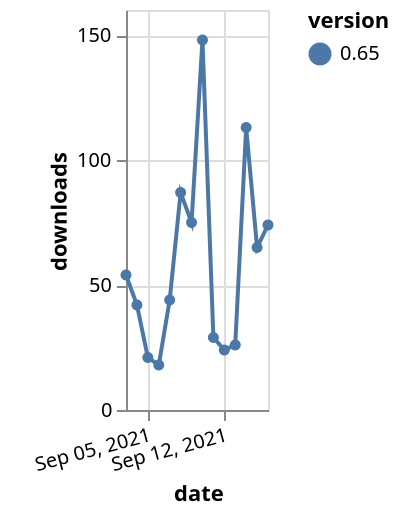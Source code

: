 {"$schema": "https://vega.github.io/schema/vega-lite/v5.json", "description": "A simple bar chart with embedded data.", "data": {"values": [{"date": "2021-09-03", "total": 78601, "delta": 54, "version": "0.65"}, {"date": "2021-09-04", "total": 78643, "delta": 42, "version": "0.65"}, {"date": "2021-09-05", "total": 78664, "delta": 21, "version": "0.65"}, {"date": "2021-09-06", "total": 78682, "delta": 18, "version": "0.65"}, {"date": "2021-09-07", "total": 78726, "delta": 44, "version": "0.65"}, {"date": "2021-09-08", "total": 78813, "delta": 87, "version": "0.65"}, {"date": "2021-09-09", "total": 78888, "delta": 75, "version": "0.65"}, {"date": "2021-09-10", "total": 79036, "delta": 148, "version": "0.65"}, {"date": "2021-09-11", "total": 79065, "delta": 29, "version": "0.65"}, {"date": "2021-09-12", "total": 79089, "delta": 24, "version": "0.65"}, {"date": "2021-09-13", "total": 79115, "delta": 26, "version": "0.65"}, {"date": "2021-09-14", "total": 79228, "delta": 113, "version": "0.65"}, {"date": "2021-09-15", "total": 79293, "delta": 65, "version": "0.65"}, {"date": "2021-09-16", "total": 79367, "delta": 74, "version": "0.65"}]}, "width": "container", "mark": {"type": "line", "point": {"filled": true}}, "encoding": {"x": {"field": "date", "type": "temporal", "timeUnit": "yearmonthdate", "title": "date", "axis": {"labelAngle": -15}}, "y": {"field": "delta", "type": "quantitative", "title": "downloads"}, "color": {"field": "version", "type": "nominal"}, "tooltip": {"field": "delta"}}}
